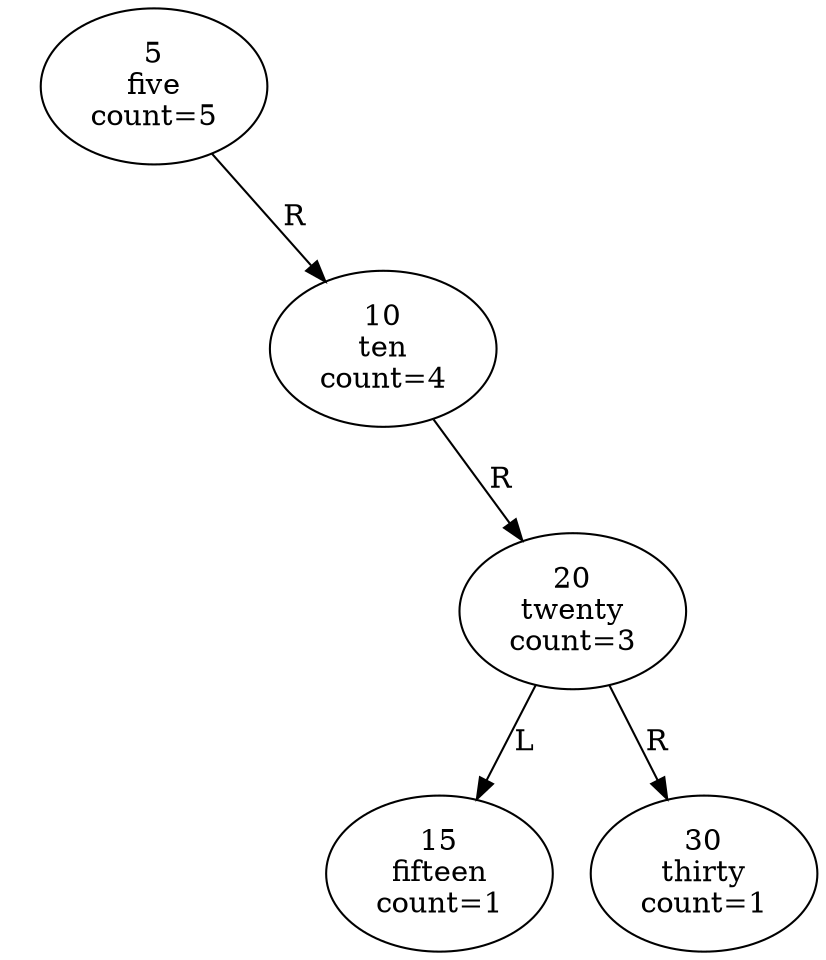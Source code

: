 digraph
{
node_5 [label="5\nfive\ncount=5"];
node_5 -> node_5_L [style=invis];
node_5_L [style=invis];
node_5 -> node_10 [label=R taildir=se];
node_10 [label="10\nten\ncount=4"];
node_10 -> node_10_L [style=invis];
node_10_L [style=invis];
node_10 -> node_20 [label=R taildir=se];
node_20 [label="20\ntwenty\ncount=3"];
node_20 -> node_15 [label=L taildir=sw];
node_20 -> node_30 [label=R taildir=se];
node_15 [label="15\nfifteen\ncount=1"];
node_30 [label="30\nthirty\ncount=1"];
}
